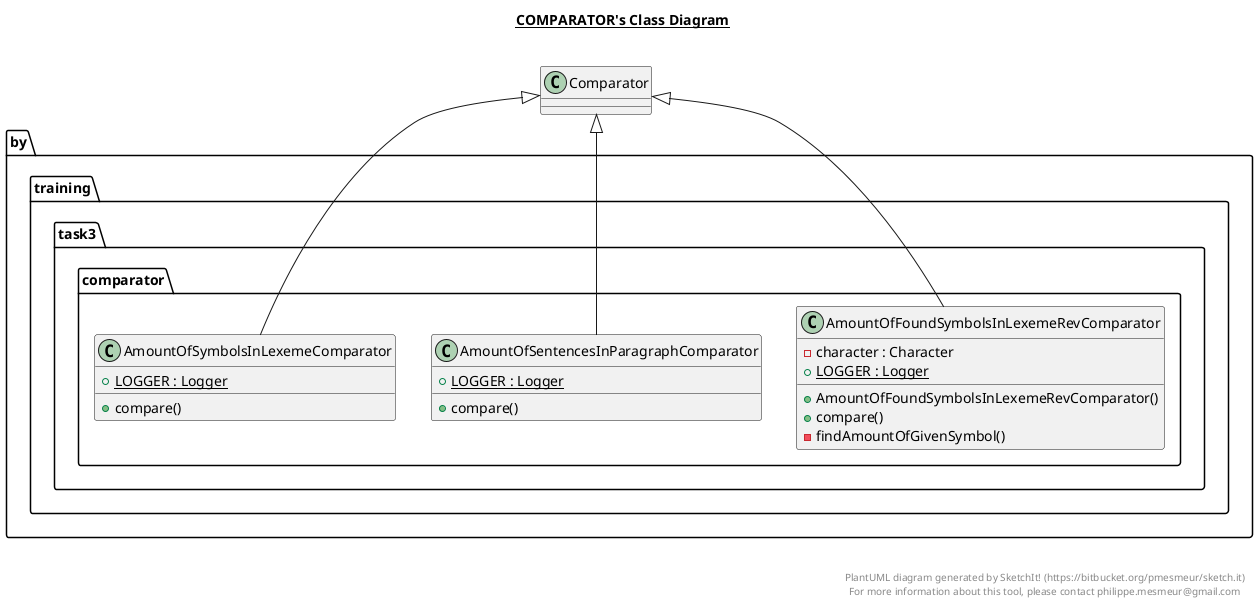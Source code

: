 @startuml

title __COMPARATOR's Class Diagram__\n

  package by.training.task3.comparator {
    class AmountOfFoundSymbolsInLexemeRevComparator {
        - character : Character
        {static} + LOGGER : Logger
        + AmountOfFoundSymbolsInLexemeRevComparator()
        + compare()
        - findAmountOfGivenSymbol()
    }
  }
  

  package by.training.task3.comparator {
    class AmountOfSentencesInParagraphComparator {
        {static} + LOGGER : Logger
        + compare()
    }
  }
  

  package by.training.task3.comparator {
    class AmountOfSymbolsInLexemeComparator {
        {static} + LOGGER : Logger
        + compare()
    }
  }
  

  AmountOfFoundSymbolsInLexemeRevComparator -up-|> Comparator
  AmountOfSentencesInParagraphComparator -up-|> Comparator
  AmountOfSymbolsInLexemeComparator -up-|> Comparator


right footer


PlantUML diagram generated by SketchIt! (https://bitbucket.org/pmesmeur/sketch.it)
For more information about this tool, please contact philippe.mesmeur@gmail.com
endfooter

@enduml
